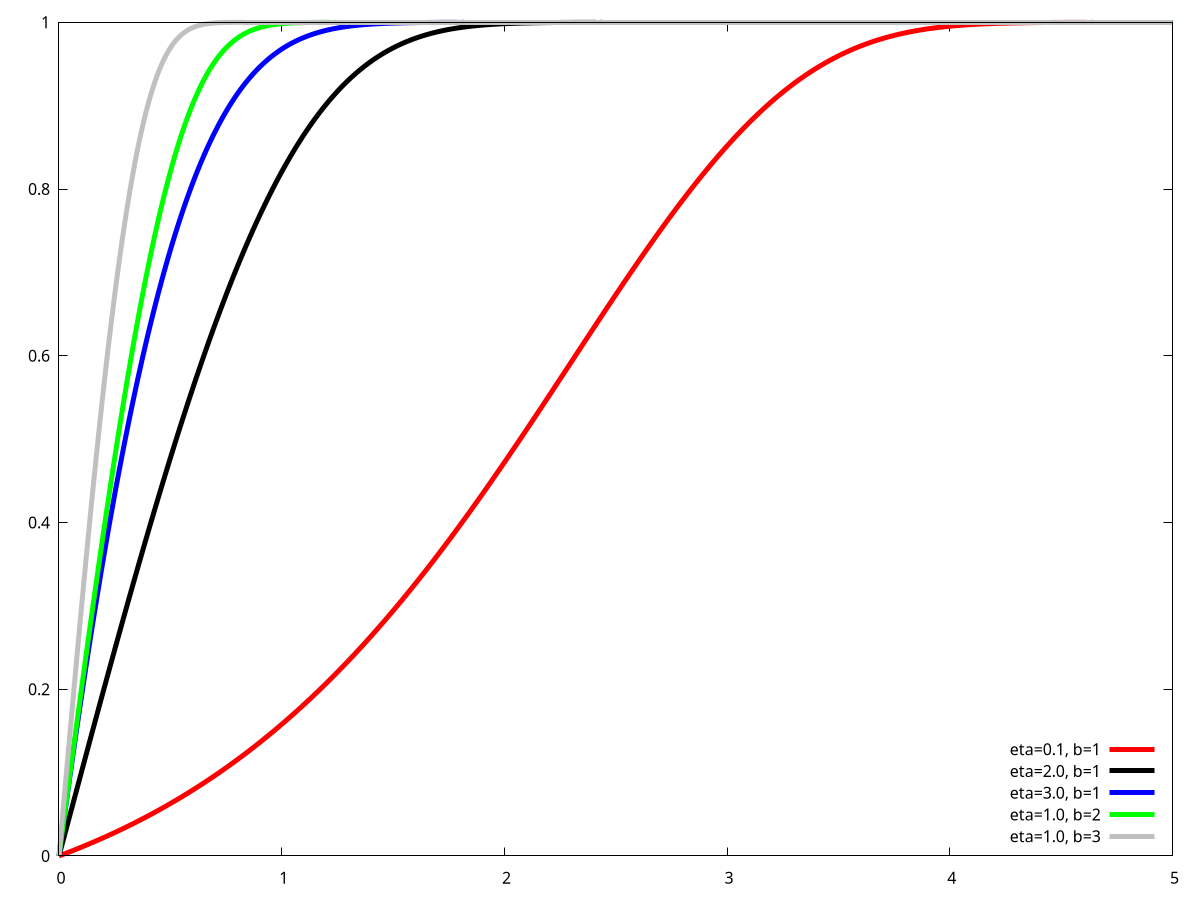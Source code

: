 set term svg size 800,600 enhanced font 'Arial, 24'
set output 'gompertzCDF.svg'

set samples 500
set xrange [0:5]
set yrange [0:1]
set xtics 1
set ytics 0.2
set xzeroaxis lt -1 lc rgb "black" lw 1
set yzeroaxis lt -1 lc rgb "black" lw 1

# Draw the Gompertz distribution's pdf
set key right bottom

f(x, eta, b) = 1-exp(-eta*(exp(b*x)-1))

plot f(x, 0.1, 1.0) t "eta=0.1, b=1" lc rgb "red" lw 5,\
   f(x, 1.0, 1.0) t "eta=2.0, b=1" lc rgb "black" lw 5,\
   f(x, 2.0, 1.0) t "eta=3.0, b=1" lc rgb "blue" lw 5,\
   f(x,1.0, 2) t "eta=1.0, b=2" lc rgb "green" lw 5,\
   f(x,1.0, 3) t "eta=1.0, b=3" lc rgb "grey" lw 5
